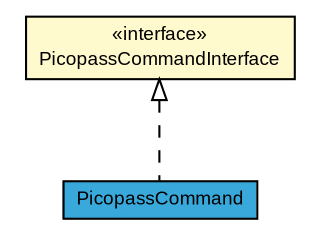 #!/usr/local/bin/dot
#
# Class diagram 
# Generated by UMLGraph version R5_7_2-3-gee82a7 (http://www.umlgraph.org/)
#

digraph G {
	edge [fontname="arial",fontsize=10,labelfontname="arial",labelfontsize=10];
	node [fontname="arial",fontsize=10,shape=plaintext];
	nodesep=0.25;
	ranksep=0.5;
	// com.st.st25sdk.command.PicopassCommandInterface
	c23248 [label=<<table title="com.st.st25sdk.command.PicopassCommandInterface" border="0" cellborder="1" cellspacing="0" cellpadding="2" port="p" bgcolor="lemonChiffon" href="./PicopassCommandInterface.html">
		<tr><td><table border="0" cellspacing="0" cellpadding="1">
<tr><td align="center" balign="center"> &#171;interface&#187; </td></tr>
<tr><td align="center" balign="center"> PicopassCommandInterface </td></tr>
		</table></td></tr>
		</table>>, URL="./PicopassCommandInterface.html", fontname="arial", fontcolor="black", fontsize=9.0];
	// com.st.st25sdk.command.PicopassCommand
	c23249 [label=<<table title="com.st.st25sdk.command.PicopassCommand" border="0" cellborder="1" cellspacing="0" cellpadding="2" port="p" bgcolor="#39a9dc" href="./PicopassCommand.html">
		<tr><td><table border="0" cellspacing="0" cellpadding="1">
<tr><td align="center" balign="center"> PicopassCommand </td></tr>
		</table></td></tr>
		</table>>, URL="./PicopassCommand.html", fontname="arial", fontcolor="black", fontsize=9.0];
	//com.st.st25sdk.command.PicopassCommand implements com.st.st25sdk.command.PicopassCommandInterface
	c23248:p -> c23249:p [dir=back,arrowtail=empty,style=dashed];
}


